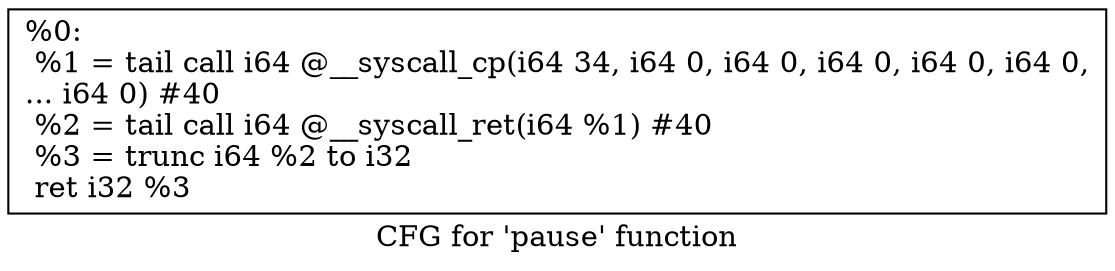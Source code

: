 digraph "CFG for 'pause' function" {
	label="CFG for 'pause' function";

	Node0x1fc03b0 [shape=record,label="{%0:\l  %1 = tail call i64 @__syscall_cp(i64 34, i64 0, i64 0, i64 0, i64 0, i64 0,\l... i64 0) #40\l  %2 = tail call i64 @__syscall_ret(i64 %1) #40\l  %3 = trunc i64 %2 to i32\l  ret i32 %3\l}"];
}
